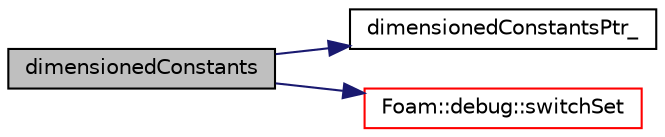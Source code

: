digraph "dimensionedConstants"
{
  bgcolor="transparent";
  edge [fontname="Helvetica",fontsize="10",labelfontname="Helvetica",labelfontsize="10"];
  node [fontname="Helvetica",fontsize="10",shape=record];
  rankdir="LR";
  Node1 [label="dimensionedConstants",height=0.2,width=0.4,color="black", fillcolor="grey75", style="filled", fontcolor="black"];
  Node1 -> Node2 [color="midnightblue",fontsize="10",style="solid",fontname="Helvetica"];
  Node2 [label="dimensionedConstantsPtr_",height=0.2,width=0.4,color="black",URL="$a10725.html#a4d635cf554a58f1b70060202777204f2"];
  Node1 -> Node3 [color="midnightblue",fontsize="10",style="solid",fontname="Helvetica"];
  Node3 [label="Foam::debug::switchSet",height=0.2,width=0.4,color="red",URL="$a10744.html#a02428a7a9aa138cfe5550361a4f1de83",tooltip="Internal function to lookup a sub-dictionary from controlDict. "];
}
